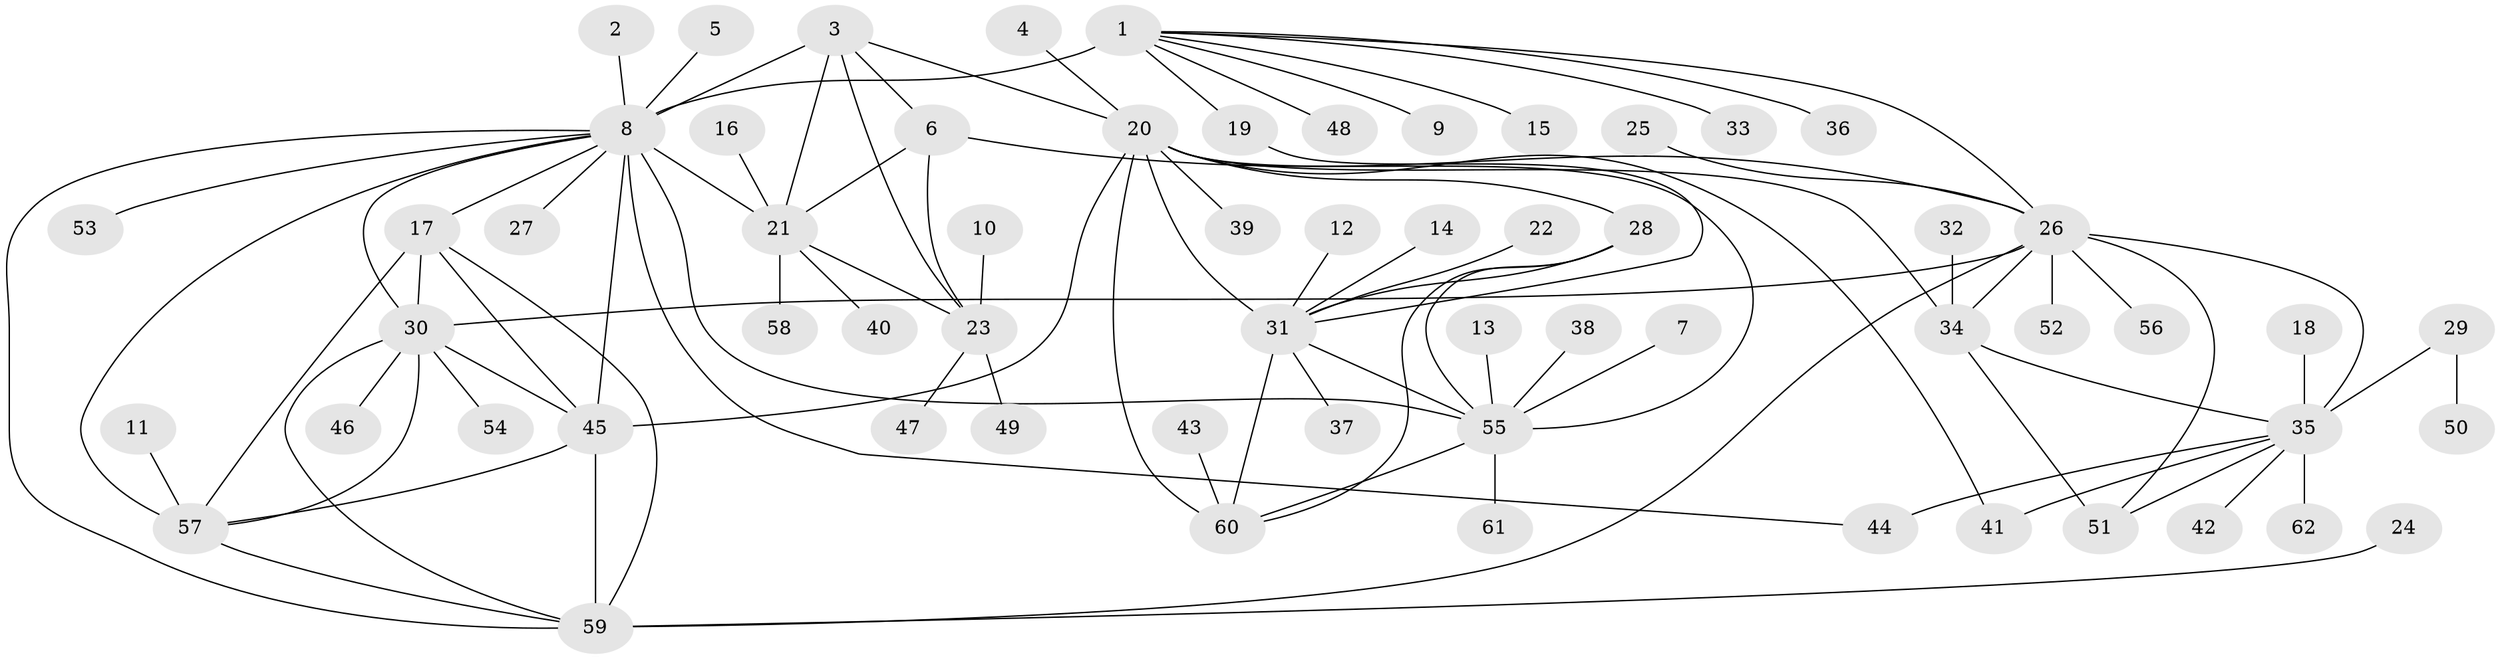 // original degree distribution, {10: 0.025, 6: 0.041666666666666664, 8: 0.041666666666666664, 5: 0.016666666666666666, 7: 0.058333333333333334, 12: 0.03333333333333333, 11: 0.008333333333333333, 9: 0.025, 3: 0.016666666666666666, 1: 0.575, 2: 0.15, 4: 0.008333333333333333}
// Generated by graph-tools (version 1.1) at 2025/50/03/09/25 03:50:39]
// undirected, 62 vertices, 93 edges
graph export_dot {
graph [start="1"]
  node [color=gray90,style=filled];
  1;
  2;
  3;
  4;
  5;
  6;
  7;
  8;
  9;
  10;
  11;
  12;
  13;
  14;
  15;
  16;
  17;
  18;
  19;
  20;
  21;
  22;
  23;
  24;
  25;
  26;
  27;
  28;
  29;
  30;
  31;
  32;
  33;
  34;
  35;
  36;
  37;
  38;
  39;
  40;
  41;
  42;
  43;
  44;
  45;
  46;
  47;
  48;
  49;
  50;
  51;
  52;
  53;
  54;
  55;
  56;
  57;
  58;
  59;
  60;
  61;
  62;
  1 -- 8 [weight=8.0];
  1 -- 9 [weight=1.0];
  1 -- 15 [weight=1.0];
  1 -- 19 [weight=1.0];
  1 -- 26 [weight=1.0];
  1 -- 33 [weight=1.0];
  1 -- 36 [weight=1.0];
  1 -- 48 [weight=1.0];
  2 -- 8 [weight=1.0];
  3 -- 6 [weight=2.0];
  3 -- 8 [weight=1.0];
  3 -- 20 [weight=1.0];
  3 -- 21 [weight=4.0];
  3 -- 23 [weight=2.0];
  4 -- 20 [weight=1.0];
  5 -- 8 [weight=1.0];
  6 -- 21 [weight=2.0];
  6 -- 23 [weight=1.0];
  6 -- 26 [weight=1.0];
  7 -- 55 [weight=1.0];
  8 -- 17 [weight=1.0];
  8 -- 21 [weight=1.0];
  8 -- 27 [weight=1.0];
  8 -- 30 [weight=1.0];
  8 -- 44 [weight=1.0];
  8 -- 45 [weight=2.0];
  8 -- 53 [weight=1.0];
  8 -- 55 [weight=1.0];
  8 -- 57 [weight=1.0];
  8 -- 59 [weight=1.0];
  10 -- 23 [weight=1.0];
  11 -- 57 [weight=1.0];
  12 -- 31 [weight=1.0];
  13 -- 55 [weight=1.0];
  14 -- 31 [weight=1.0];
  16 -- 21 [weight=1.0];
  17 -- 30 [weight=1.0];
  17 -- 45 [weight=1.0];
  17 -- 57 [weight=1.0];
  17 -- 59 [weight=1.0];
  18 -- 35 [weight=1.0];
  19 -- 31 [weight=1.0];
  20 -- 28 [weight=2.0];
  20 -- 31 [weight=2.0];
  20 -- 34 [weight=1.0];
  20 -- 39 [weight=1.0];
  20 -- 41 [weight=1.0];
  20 -- 45 [weight=1.0];
  20 -- 55 [weight=2.0];
  20 -- 60 [weight=2.0];
  21 -- 23 [weight=2.0];
  21 -- 40 [weight=1.0];
  21 -- 58 [weight=1.0];
  22 -- 31 [weight=1.0];
  23 -- 47 [weight=1.0];
  23 -- 49 [weight=1.0];
  24 -- 59 [weight=1.0];
  25 -- 26 [weight=1.0];
  26 -- 30 [weight=1.0];
  26 -- 34 [weight=2.0];
  26 -- 35 [weight=1.0];
  26 -- 51 [weight=2.0];
  26 -- 52 [weight=1.0];
  26 -- 56 [weight=1.0];
  26 -- 59 [weight=1.0];
  28 -- 31 [weight=1.0];
  28 -- 55 [weight=1.0];
  28 -- 60 [weight=1.0];
  29 -- 35 [weight=1.0];
  29 -- 50 [weight=1.0];
  30 -- 45 [weight=1.0];
  30 -- 46 [weight=1.0];
  30 -- 54 [weight=1.0];
  30 -- 57 [weight=1.0];
  30 -- 59 [weight=1.0];
  31 -- 37 [weight=1.0];
  31 -- 55 [weight=1.0];
  31 -- 60 [weight=1.0];
  32 -- 34 [weight=1.0];
  34 -- 35 [weight=2.0];
  34 -- 51 [weight=4.0];
  35 -- 41 [weight=1.0];
  35 -- 42 [weight=1.0];
  35 -- 44 [weight=1.0];
  35 -- 51 [weight=2.0];
  35 -- 62 [weight=1.0];
  38 -- 55 [weight=1.0];
  43 -- 60 [weight=1.0];
  45 -- 57 [weight=1.0];
  45 -- 59 [weight=1.0];
  55 -- 60 [weight=1.0];
  55 -- 61 [weight=1.0];
  57 -- 59 [weight=1.0];
}
